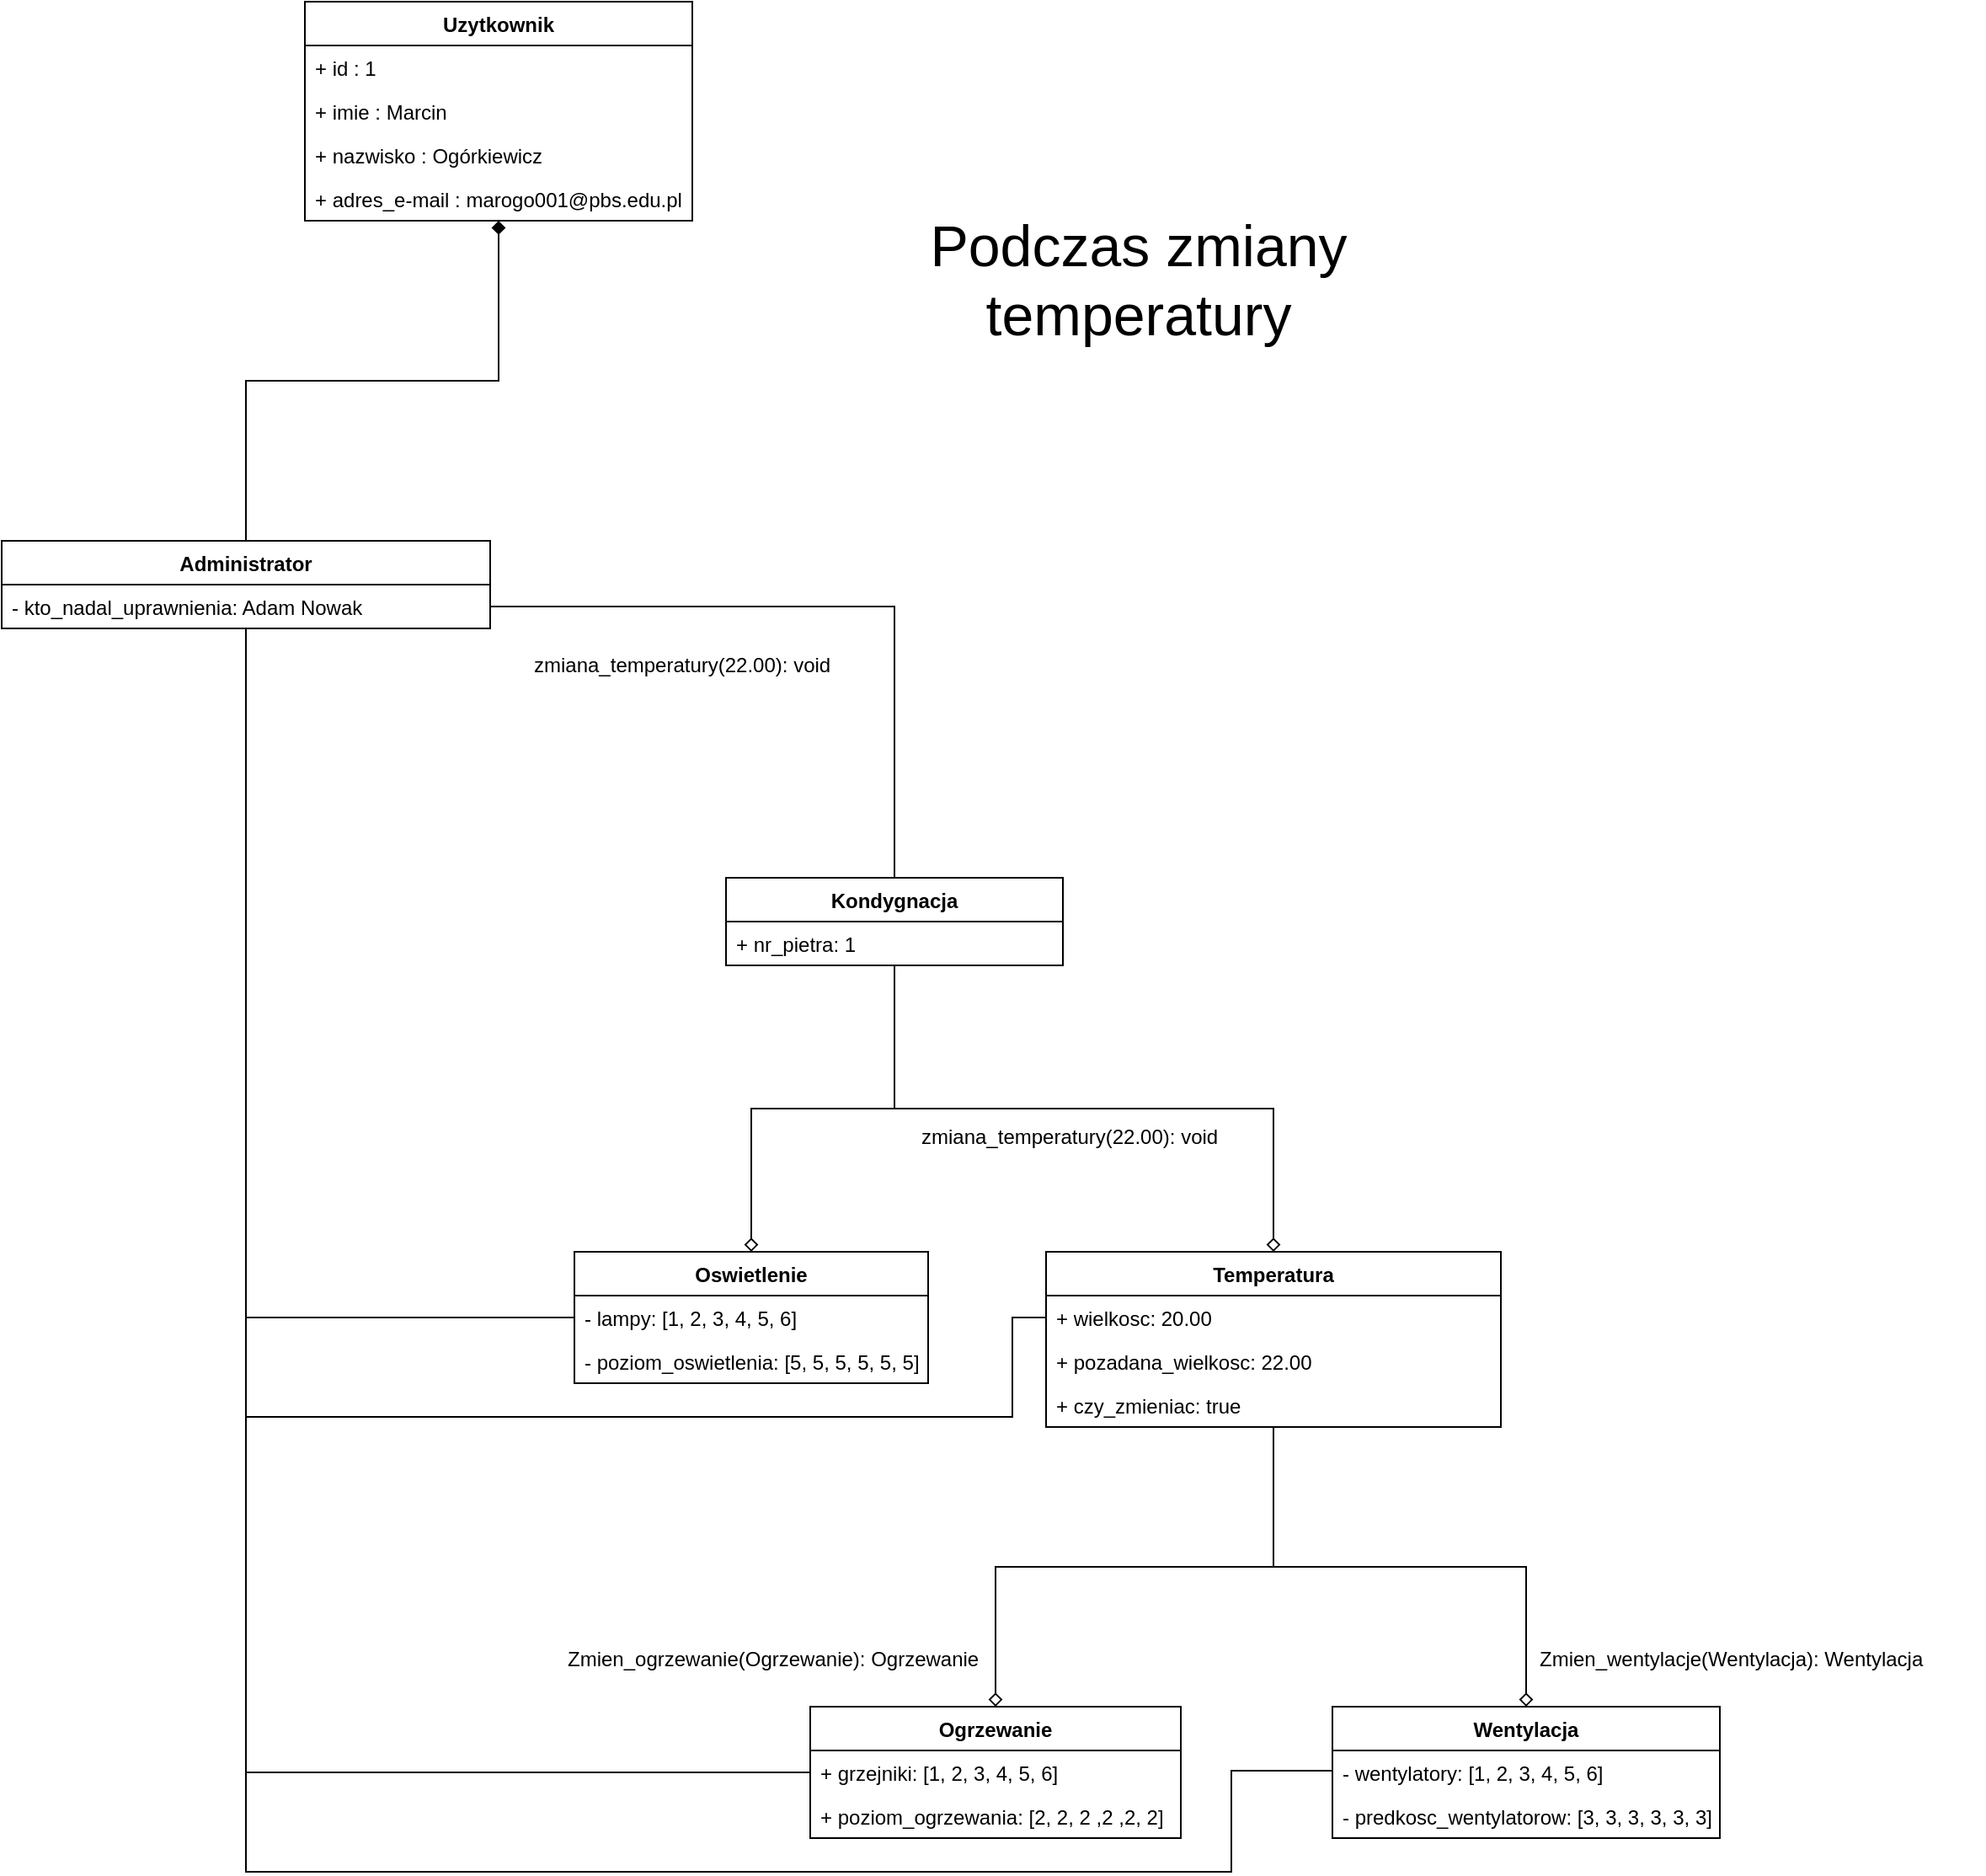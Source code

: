 <mxfile version="20.7.4" type="device"><diagram id="xD9KSgAU1aPpdn2LQXVI" name="Strona-1"><mxGraphModel dx="1863" dy="606" grid="1" gridSize="10" guides="1" tooltips="1" connect="1" arrows="1" fold="1" page="1" pageScale="1" pageWidth="827" pageHeight="1169" math="0" shadow="0"><root><mxCell id="0"/><mxCell id="1" parent="0"/><mxCell id="c_uDD1dJ14GSYM0TtIjT-1" style="edgeStyle=orthogonalEdgeStyle;rounded=0;orthogonalLoop=1;jettySize=auto;html=1;exitX=0.5;exitY=1;exitDx=0;exitDy=0;exitPerimeter=0;startArrow=diamond;startFill=1;endArrow=none;endFill=0;entryX=0.5;entryY=0;entryDx=0;entryDy=0;" parent="1" source="c_uDD1dJ14GSYM0TtIjT-3" target="c_uDD1dJ14GSYM0TtIjT-16" edge="1"><mxGeometry relative="1" as="geometry"><mxPoint x="205.056" y="350.222" as="targetPoint"/></mxGeometry></mxCell><mxCell id="c_uDD1dJ14GSYM0TtIjT-3" value="Uzytkownik" style="swimlane;fontStyle=1;align=center;verticalAlign=top;childLayout=stackLayout;horizontal=1;startSize=26;horizontalStack=0;resizeParent=1;resizeParentMax=0;resizeLast=0;collapsible=1;marginBottom=0;points=[[0,0,0,0,0],[0,0.25,0,0,0],[0,0.5,0,0,0],[0,0.75,0,0,0],[0,1,0,0,0],[0.25,0,0,0,0],[0.25,1,0,0,0],[0.5,0,0,0,0],[0.5,1,0,0,0],[0.75,0,0,0,0],[0.75,1,0,0,0],[1,0,0,0,0],[1,0.25,0,0,0],[1,0.5,0,0,0],[1,0.75,0,0,0],[1,1,0,0,0]];" parent="1" vertex="1"><mxGeometry x="100" y="100" width="230" height="130" as="geometry"/></mxCell><mxCell id="c_uDD1dJ14GSYM0TtIjT-4" value="+ id : 1" style="text;strokeColor=none;fillColor=none;align=left;verticalAlign=top;spacingLeft=4;spacingRight=4;overflow=hidden;rotatable=0;points=[[0,0.5],[1,0.5]];portConstraint=eastwest;" parent="c_uDD1dJ14GSYM0TtIjT-3" vertex="1"><mxGeometry y="26" width="230" height="26" as="geometry"/></mxCell><mxCell id="c_uDD1dJ14GSYM0TtIjT-5" value="+ imie : Marcin" style="text;strokeColor=none;fillColor=none;align=left;verticalAlign=top;spacingLeft=4;spacingRight=4;overflow=hidden;rotatable=0;points=[[0,0.5],[1,0.5]];portConstraint=eastwest;" parent="c_uDD1dJ14GSYM0TtIjT-3" vertex="1"><mxGeometry y="52" width="230" height="26" as="geometry"/></mxCell><mxCell id="c_uDD1dJ14GSYM0TtIjT-6" value="+ nazwisko : Ogórkiewicz" style="text;strokeColor=none;fillColor=none;align=left;verticalAlign=top;spacingLeft=4;spacingRight=4;overflow=hidden;rotatable=0;points=[[0,0.5],[1,0.5]];portConstraint=eastwest;" parent="c_uDD1dJ14GSYM0TtIjT-3" vertex="1"><mxGeometry y="78" width="230" height="26" as="geometry"/></mxCell><mxCell id="c_uDD1dJ14GSYM0TtIjT-7" value="+ adres_e-mail : marogo001@pbs.edu.pl" style="text;strokeColor=none;fillColor=none;align=left;verticalAlign=top;spacingLeft=4;spacingRight=4;overflow=hidden;rotatable=0;points=[[0,0.5],[1,0.5]];portConstraint=eastwest;" parent="c_uDD1dJ14GSYM0TtIjT-3" vertex="1"><mxGeometry y="104" width="230" height="26" as="geometry"/></mxCell><mxCell id="c_uDD1dJ14GSYM0TtIjT-12" style="edgeStyle=orthogonalEdgeStyle;rounded=0;orthogonalLoop=1;jettySize=auto;html=1;exitX=0.5;exitY=1;exitDx=0;exitDy=0;entryX=0;entryY=0.5;entryDx=0;entryDy=0;startArrow=none;startFill=0;endArrow=none;endFill=0;" parent="1" source="c_uDD1dJ14GSYM0TtIjT-16" target="c_uDD1dJ14GSYM0TtIjT-42" edge="1"><mxGeometry relative="1" as="geometry"/></mxCell><mxCell id="c_uDD1dJ14GSYM0TtIjT-13" style="edgeStyle=orthogonalEdgeStyle;rounded=0;orthogonalLoop=1;jettySize=auto;html=1;exitX=0.5;exitY=1;exitDx=0;exitDy=0;startArrow=none;startFill=0;endArrow=none;endFill=0;entryX=0;entryY=0.5;entryDx=0;entryDy=0;" parent="1" source="c_uDD1dJ14GSYM0TtIjT-16" target="c_uDD1dJ14GSYM0TtIjT-45" edge="1"><mxGeometry relative="1" as="geometry"><mxPoint x="159.048" y="920" as="targetPoint"/><Array as="points"><mxPoint x="65" y="881"/></Array></mxGeometry></mxCell><mxCell id="c_uDD1dJ14GSYM0TtIjT-14" style="edgeStyle=orthogonalEdgeStyle;rounded=0;orthogonalLoop=1;jettySize=auto;html=1;exitX=0.5;exitY=1;exitDx=0;exitDy=0;startArrow=none;startFill=0;endArrow=none;endFill=0;entryX=0;entryY=0.5;entryDx=0;entryDy=0;" parent="1" source="c_uDD1dJ14GSYM0TtIjT-16" target="c_uDD1dJ14GSYM0TtIjT-52" edge="1"><mxGeometry relative="1" as="geometry"><mxPoint x="324.148" y="880" as="targetPoint"/><Array as="points"><mxPoint x="65" y="940"/><mxPoint x="520" y="940"/><mxPoint x="520" y="881"/></Array></mxGeometry></mxCell><mxCell id="c_uDD1dJ14GSYM0TtIjT-15" style="edgeStyle=orthogonalEdgeStyle;rounded=0;orthogonalLoop=1;jettySize=auto;html=1;exitX=0.5;exitY=1;exitDx=0;exitDy=0;startArrow=none;startFill=0;endArrow=none;endFill=0;entryX=0;entryY=0.5;entryDx=0;entryDy=0;" parent="1" source="c_uDD1dJ14GSYM0TtIjT-16" target="c_uDD1dJ14GSYM0TtIjT-48" edge="1"><mxGeometry relative="1" as="geometry"><mxPoint x="700.667" y="1090" as="targetPoint"/><Array as="points"><mxPoint x="65" y="1210"/><mxPoint x="650" y="1210"/><mxPoint x="650" y="1150"/><mxPoint x="710" y="1150"/></Array></mxGeometry></mxCell><mxCell id="c_uDD1dJ14GSYM0TtIjT-16" value="Administrator" style="swimlane;fontStyle=1;align=center;verticalAlign=top;childLayout=stackLayout;horizontal=1;startSize=26;horizontalStack=0;resizeParent=1;resizeParentMax=0;resizeLast=0;collapsible=1;marginBottom=0;" parent="1" vertex="1"><mxGeometry x="-80" y="420" width="290" height="52" as="geometry"/></mxCell><mxCell id="c_uDD1dJ14GSYM0TtIjT-17" value="- kto_nadal_uprawnienia: Adam Nowak" style="text;strokeColor=none;fillColor=none;align=left;verticalAlign=top;spacingLeft=4;spacingRight=4;overflow=hidden;rotatable=0;points=[[0,0.5],[1,0.5]];portConstraint=eastwest;" parent="c_uDD1dJ14GSYM0TtIjT-16" vertex="1"><mxGeometry y="26" width="290" height="26" as="geometry"/></mxCell><mxCell id="c_uDD1dJ14GSYM0TtIjT-32" style="edgeStyle=orthogonalEdgeStyle;rounded=0;orthogonalLoop=1;jettySize=auto;html=1;exitX=0.5;exitY=1;exitDx=0;exitDy=0;entryX=0.5;entryY=0;entryDx=0;entryDy=0;endArrow=diamond;endFill=0;" parent="1" source="c_uDD1dJ14GSYM0TtIjT-34" target="c_uDD1dJ14GSYM0TtIjT-44" edge="1"><mxGeometry relative="1" as="geometry"/></mxCell><mxCell id="c_uDD1dJ14GSYM0TtIjT-33" style="edgeStyle=orthogonalEdgeStyle;rounded=0;orthogonalLoop=1;jettySize=auto;html=1;exitX=0.5;exitY=1;exitDx=0;exitDy=0;entryX=0.5;entryY=0;entryDx=0;entryDy=0;endArrow=diamond;endFill=0;" parent="1" source="c_uDD1dJ14GSYM0TtIjT-34" target="c_uDD1dJ14GSYM0TtIjT-51" edge="1"><mxGeometry relative="1" as="geometry"/></mxCell><mxCell id="c_uDD1dJ14GSYM0TtIjT-34" value="Kondygnacja" style="swimlane;fontStyle=1;align=center;verticalAlign=top;childLayout=stackLayout;horizontal=1;startSize=26;horizontalStack=0;resizeParent=1;resizeParentMax=0;resizeLast=0;collapsible=1;marginBottom=0;" parent="1" vertex="1"><mxGeometry x="350" y="620" width="200" height="52" as="geometry"/></mxCell><mxCell id="c_uDD1dJ14GSYM0TtIjT-35" value="+ nr_pietra: 1" style="text;strokeColor=none;fillColor=none;align=left;verticalAlign=top;spacingLeft=4;spacingRight=4;overflow=hidden;rotatable=0;points=[[0,0.5],[1,0.5]];portConstraint=eastwest;" parent="c_uDD1dJ14GSYM0TtIjT-34" vertex="1"><mxGeometry y="26" width="200" height="26" as="geometry"/></mxCell><mxCell id="c_uDD1dJ14GSYM0TtIjT-40" style="edgeStyle=orthogonalEdgeStyle;rounded=0;orthogonalLoop=1;jettySize=auto;html=1;exitX=0.5;exitY=0;exitDx=0;exitDy=0;entryX=0.5;entryY=1;entryDx=0;entryDy=0;startArrow=diamond;startFill=0;endArrow=none;endFill=0;" parent="1" source="c_uDD1dJ14GSYM0TtIjT-41" target="c_uDD1dJ14GSYM0TtIjT-51" edge="1"><mxGeometry relative="1" as="geometry"/></mxCell><mxCell id="c_uDD1dJ14GSYM0TtIjT-41" value="Ogrzewanie" style="swimlane;fontStyle=1;align=center;verticalAlign=top;childLayout=stackLayout;horizontal=1;startSize=26;horizontalStack=0;resizeParent=1;resizeParentMax=0;resizeLast=0;collapsible=1;marginBottom=0;" parent="1" vertex="1"><mxGeometry x="400" y="1112" width="220" height="78" as="geometry"/></mxCell><mxCell id="c_uDD1dJ14GSYM0TtIjT-42" value="+ grzejniki: [1, 2, 3, 4, 5, 6]" style="text;strokeColor=none;fillColor=none;align=left;verticalAlign=top;spacingLeft=4;spacingRight=4;overflow=hidden;rotatable=0;points=[[0,0.5],[1,0.5]];portConstraint=eastwest;" parent="c_uDD1dJ14GSYM0TtIjT-41" vertex="1"><mxGeometry y="26" width="220" height="26" as="geometry"/></mxCell><mxCell id="c_uDD1dJ14GSYM0TtIjT-43" value="+ poziom_ogrzewania: [2, 2, 2 ,2 ,2, 2]" style="text;strokeColor=none;fillColor=none;align=left;verticalAlign=top;spacingLeft=4;spacingRight=4;overflow=hidden;rotatable=0;points=[[0,0.5],[1,0.5]];portConstraint=eastwest;" parent="c_uDD1dJ14GSYM0TtIjT-41" vertex="1"><mxGeometry y="52" width="220" height="26" as="geometry"/></mxCell><mxCell id="c_uDD1dJ14GSYM0TtIjT-44" value="Oswietlenie" style="swimlane;fontStyle=1;align=center;verticalAlign=top;childLayout=stackLayout;horizontal=1;startSize=26;horizontalStack=0;resizeParent=1;resizeParentMax=0;resizeLast=0;collapsible=1;marginBottom=0;" parent="1" vertex="1"><mxGeometry x="260" y="842" width="210" height="78" as="geometry"/></mxCell><mxCell id="c_uDD1dJ14GSYM0TtIjT-45" value="- lampy: [1, 2, 3, 4, 5, 6]" style="text;strokeColor=none;fillColor=none;align=left;verticalAlign=top;spacingLeft=4;spacingRight=4;overflow=hidden;rotatable=0;points=[[0,0.5],[1,0.5]];portConstraint=eastwest;" parent="c_uDD1dJ14GSYM0TtIjT-44" vertex="1"><mxGeometry y="26" width="210" height="26" as="geometry"/></mxCell><mxCell id="c_uDD1dJ14GSYM0TtIjT-46" value="- poziom_oswietlenia: [5, 5, 5, 5, 5, 5]" style="text;strokeColor=none;fillColor=none;align=left;verticalAlign=top;spacingLeft=4;spacingRight=4;overflow=hidden;rotatable=0;points=[[0,0.5],[1,0.5]];portConstraint=eastwest;" parent="c_uDD1dJ14GSYM0TtIjT-44" vertex="1"><mxGeometry y="52" width="210" height="26" as="geometry"/></mxCell><mxCell id="c_uDD1dJ14GSYM0TtIjT-47" value="Wentylacja" style="swimlane;fontStyle=1;align=center;verticalAlign=top;childLayout=stackLayout;horizontal=1;startSize=26;horizontalStack=0;resizeParent=1;resizeParentMax=0;resizeLast=0;collapsible=1;marginBottom=0;" parent="1" vertex="1"><mxGeometry x="710" y="1112" width="230" height="78" as="geometry"/></mxCell><mxCell id="c_uDD1dJ14GSYM0TtIjT-48" value="- wentylatory: [1, 2, 3, 4, 5, 6]" style="text;strokeColor=none;fillColor=none;align=left;verticalAlign=top;spacingLeft=4;spacingRight=4;overflow=hidden;rotatable=0;points=[[0,0.5],[1,0.5]];portConstraint=eastwest;" parent="c_uDD1dJ14GSYM0TtIjT-47" vertex="1"><mxGeometry y="26" width="230" height="26" as="geometry"/></mxCell><mxCell id="c_uDD1dJ14GSYM0TtIjT-49" value="- predkosc_wentylatorow: [3, 3, 3, 3, 3, 3]" style="text;strokeColor=none;fillColor=none;align=left;verticalAlign=top;spacingLeft=4;spacingRight=4;overflow=hidden;rotatable=0;points=[[0,0.5],[1,0.5]];portConstraint=eastwest;" parent="c_uDD1dJ14GSYM0TtIjT-47" vertex="1"><mxGeometry y="52" width="230" height="26" as="geometry"/></mxCell><mxCell id="c_uDD1dJ14GSYM0TtIjT-50" style="edgeStyle=orthogonalEdgeStyle;rounded=0;orthogonalLoop=1;jettySize=auto;html=1;exitX=0.5;exitY=1;exitDx=0;exitDy=0;entryX=0.5;entryY=0;entryDx=0;entryDy=0;startArrow=none;startFill=0;endArrow=diamond;endFill=0;" parent="1" source="c_uDD1dJ14GSYM0TtIjT-51" target="c_uDD1dJ14GSYM0TtIjT-47" edge="1"><mxGeometry relative="1" as="geometry"/></mxCell><mxCell id="c_uDD1dJ14GSYM0TtIjT-51" value="Temperatura" style="swimlane;fontStyle=1;align=center;verticalAlign=top;childLayout=stackLayout;horizontal=1;startSize=26;horizontalStack=0;resizeParent=1;resizeParentMax=0;resizeLast=0;collapsible=1;marginBottom=0;" parent="1" vertex="1"><mxGeometry x="540" y="842" width="270" height="104" as="geometry"/></mxCell><mxCell id="c_uDD1dJ14GSYM0TtIjT-52" value="+ wielkosc: 20.00" style="text;strokeColor=none;fillColor=none;align=left;verticalAlign=top;spacingLeft=4;spacingRight=4;overflow=hidden;rotatable=0;points=[[0,0.5],[1,0.5]];portConstraint=eastwest;" parent="c_uDD1dJ14GSYM0TtIjT-51" vertex="1"><mxGeometry y="26" width="270" height="26" as="geometry"/></mxCell><mxCell id="c_uDD1dJ14GSYM0TtIjT-53" value="+ pozadana_wielkosc: 22.00" style="text;strokeColor=none;fillColor=none;align=left;verticalAlign=top;spacingLeft=4;spacingRight=4;overflow=hidden;rotatable=0;points=[[0,0.5],[1,0.5]];portConstraint=eastwest;" parent="c_uDD1dJ14GSYM0TtIjT-51" vertex="1"><mxGeometry y="52" width="270" height="26" as="geometry"/></mxCell><mxCell id="c_uDD1dJ14GSYM0TtIjT-54" value="+ czy_zmieniac: true" style="text;strokeColor=none;fillColor=none;align=left;verticalAlign=top;spacingLeft=4;spacingRight=4;overflow=hidden;rotatable=0;points=[[0,0.5],[1,0.5]];portConstraint=eastwest;" parent="c_uDD1dJ14GSYM0TtIjT-51" vertex="1"><mxGeometry y="78" width="270" height="26" as="geometry"/></mxCell><mxCell id="c_uDD1dJ14GSYM0TtIjT-59" style="edgeStyle=orthogonalEdgeStyle;rounded=0;orthogonalLoop=1;jettySize=auto;html=1;exitX=1;exitY=0.5;exitDx=0;exitDy=0;entryX=0.5;entryY=0;entryDx=0;entryDy=0;startArrow=none;startFill=0;endArrow=none;endFill=0;" parent="1" source="c_uDD1dJ14GSYM0TtIjT-17" target="c_uDD1dJ14GSYM0TtIjT-34" edge="1"><mxGeometry relative="1" as="geometry"><mxPoint x="210" y="493" as="sourcePoint"/></mxGeometry></mxCell><mxCell id="c_uDD1dJ14GSYM0TtIjT-11" value="zmiana_temperatury(22.00): void" style="text;strokeColor=none;fillColor=none;align=left;verticalAlign=top;spacingLeft=4;spacingRight=4;overflow=hidden;rotatable=0;points=[[0,0.5],[1,0.5]];portConstraint=eastwest;rotation=0;" parent="1" vertex="1"><mxGeometry x="230" y="480" width="230" height="26" as="geometry"/></mxCell><mxCell id="c_uDD1dJ14GSYM0TtIjT-77" value="zmiana_temperatury(22.00): void" style="text;strokeColor=none;fillColor=none;align=left;verticalAlign=top;spacingLeft=4;spacingRight=4;overflow=hidden;rotatable=0;points=[[0,0.5],[1,0.5]];portConstraint=eastwest;rotation=0;" parent="1" vertex="1"><mxGeometry x="460" y="760" width="230" height="26" as="geometry"/></mxCell><mxCell id="c_uDD1dJ14GSYM0TtIjT-56" value="Zmien_ogrzewanie(Ogrzewanie): Ogrzewanie" style="text;strokeColor=none;fillColor=none;align=left;verticalAlign=top;spacingLeft=4;spacingRight=4;overflow=hidden;rotatable=0;points=[[0,0.5],[1,0.5]];portConstraint=eastwest;" parent="1" vertex="1"><mxGeometry x="250" y="1070" width="270" height="26" as="geometry"/></mxCell><mxCell id="c_uDD1dJ14GSYM0TtIjT-58" value="Zmien_wentylacje(Wentylacja): Wentylacja" style="text;strokeColor=none;fillColor=none;align=left;verticalAlign=top;spacingLeft=4;spacingRight=4;overflow=hidden;rotatable=0;points=[[0,0.5],[1,0.5]];portConstraint=eastwest;" parent="1" vertex="1"><mxGeometry x="827" y="1070" width="270" height="26" as="geometry"/></mxCell><mxCell id="c_uDD1dJ14GSYM0TtIjT-80" value="&lt;font style=&quot;font-size: 34px;&quot;&gt;Podczas zmiany temperatury&lt;/font&gt;" style="text;html=1;strokeColor=none;fillColor=none;align=center;verticalAlign=middle;whiteSpace=wrap;rounded=0;" parent="1" vertex="1"><mxGeometry x="470" y="240" width="250" height="50" as="geometry"/></mxCell></root></mxGraphModel></diagram></mxfile>